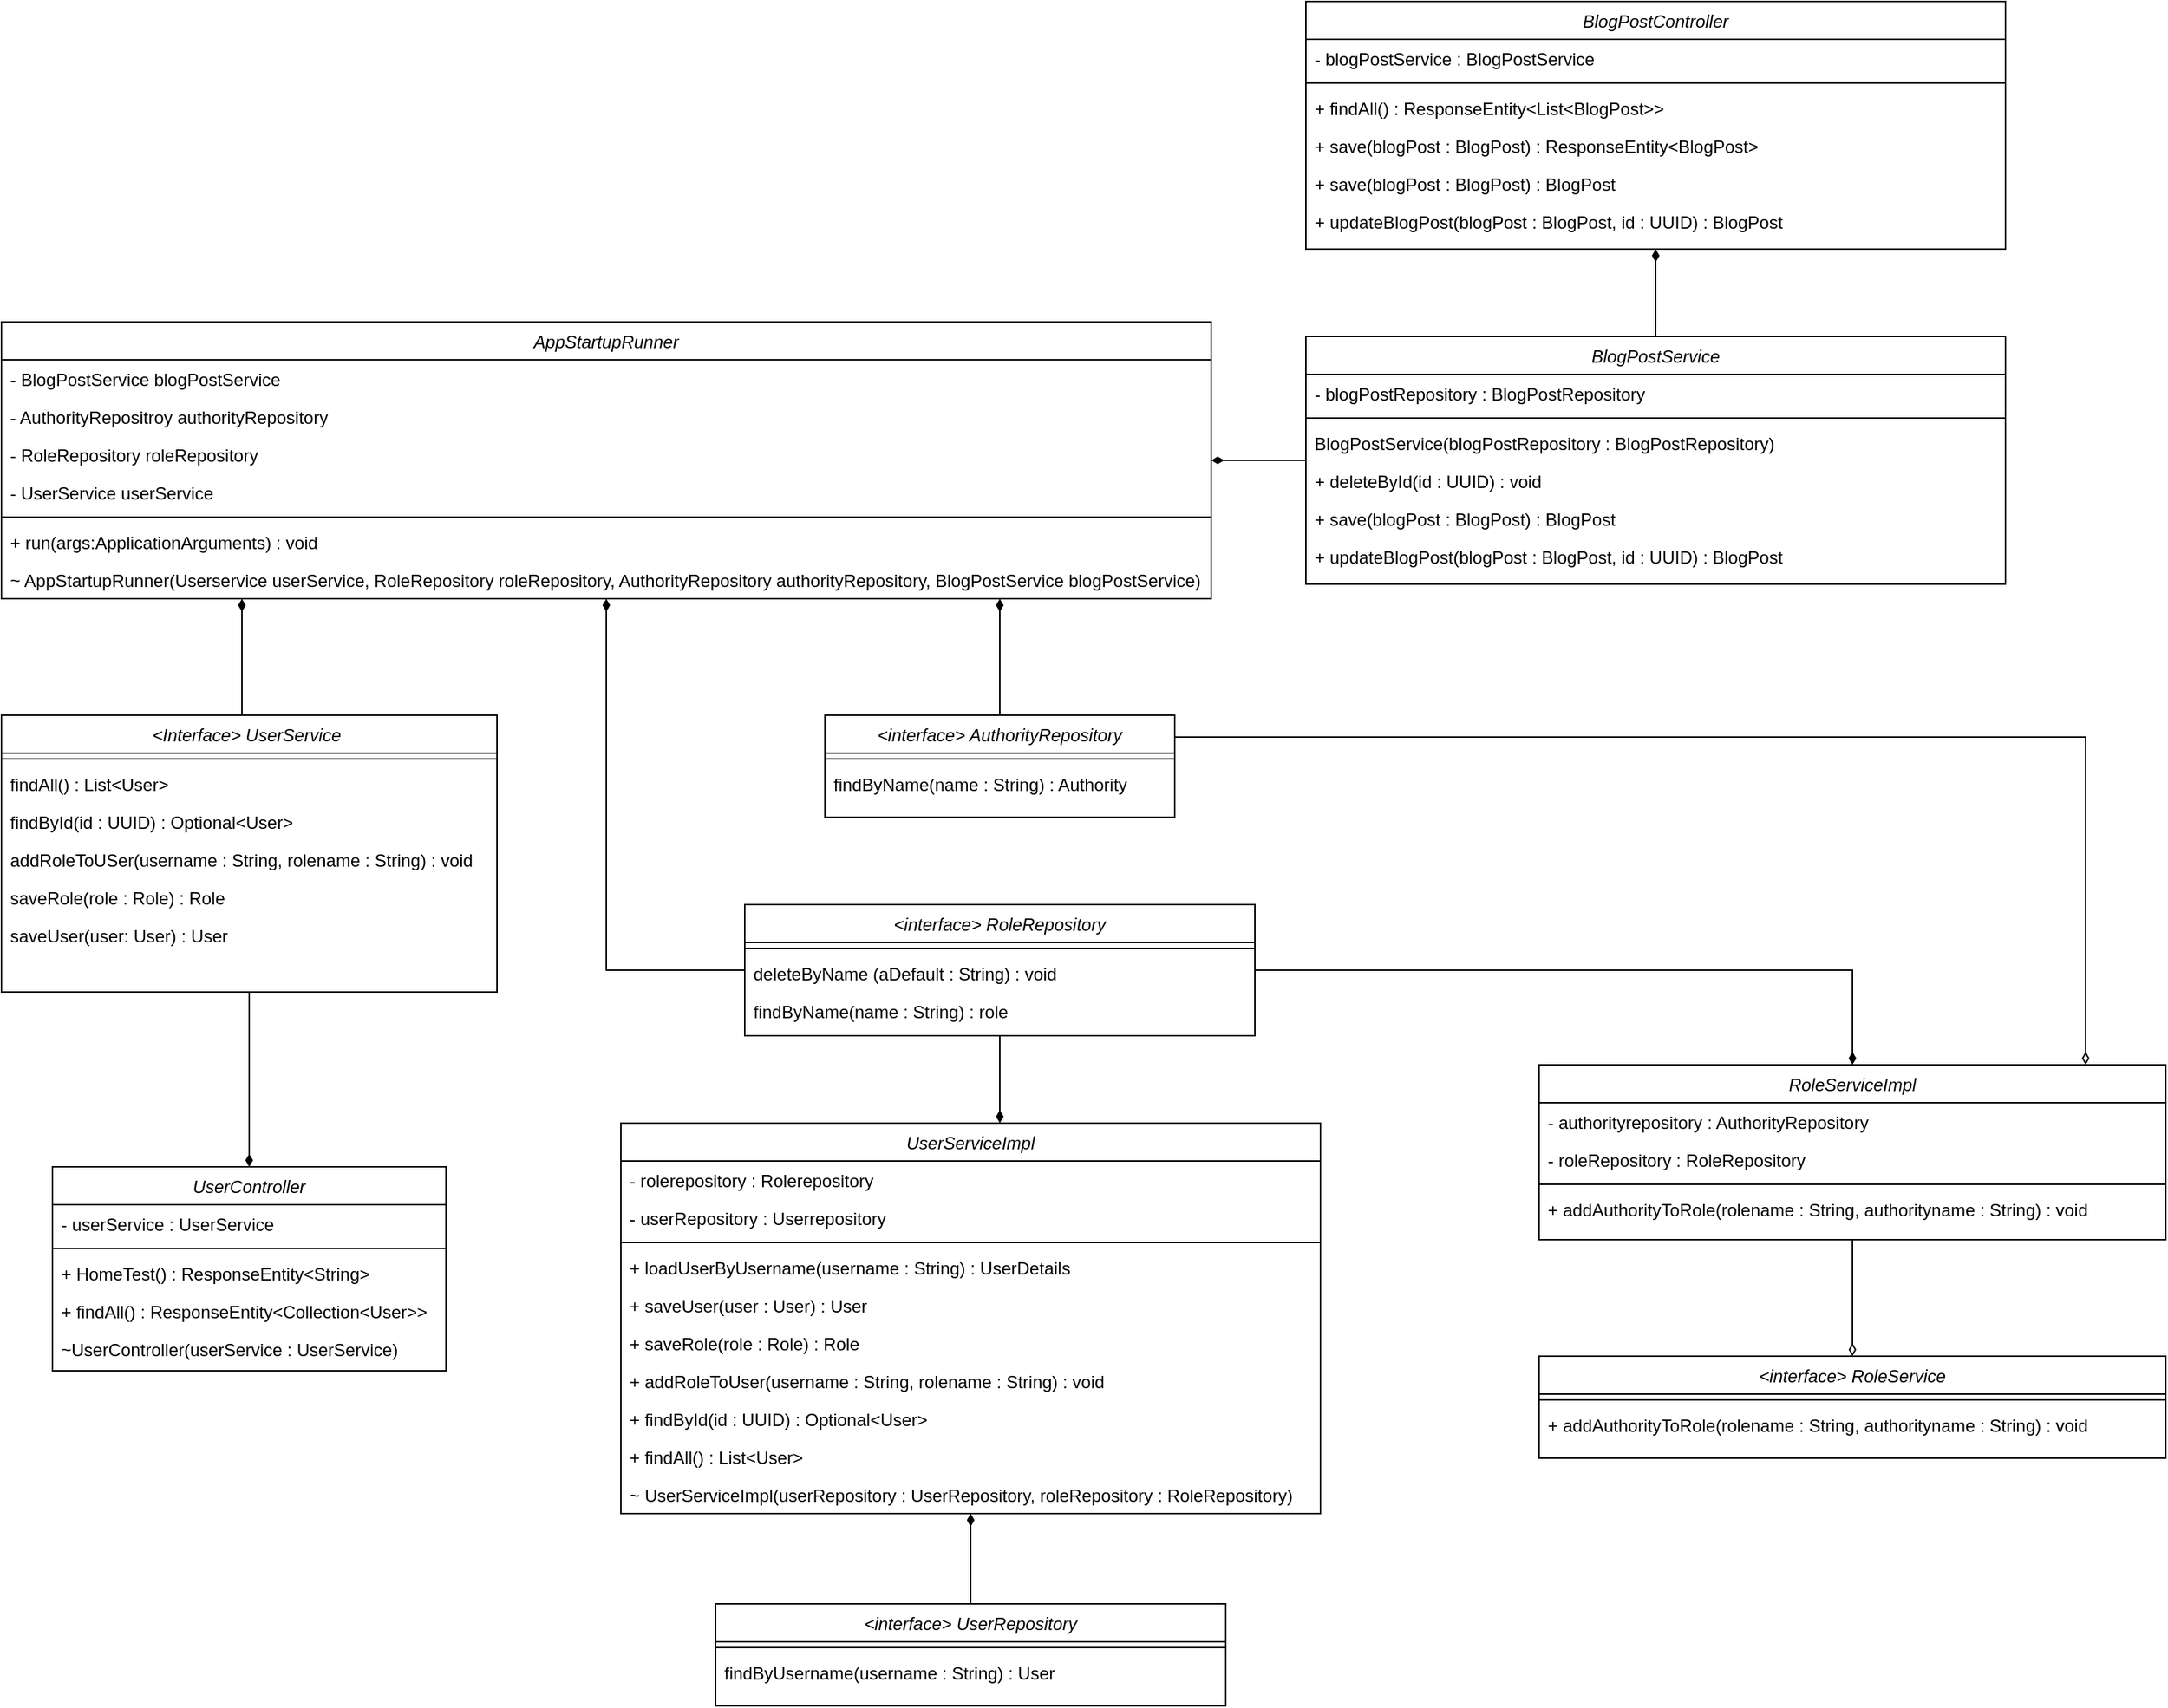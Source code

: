 <mxfile version="15.4.0" type="device"><diagram id="C5RBs43oDa-KdzZeNtuy" name="Page-1"><mxGraphModel dx="3550" dy="2478" grid="1" gridSize="10" guides="1" tooltips="1" connect="1" arrows="1" fold="1" page="1" pageScale="1" pageWidth="827" pageHeight="1169" math="0" shadow="0"><root><mxCell id="WIyWlLk6GJQsqaUBKTNV-0"/><mxCell id="WIyWlLk6GJQsqaUBKTNV-1" parent="WIyWlLk6GJQsqaUBKTNV-0"/><mxCell id="zkfFHV4jXpPFQw0GAbJ--0" value="AppStartupRunner" style="swimlane;fontStyle=2;align=center;verticalAlign=top;childLayout=stackLayout;horizontal=1;startSize=26;horizontalStack=0;resizeParent=1;resizeLast=0;collapsible=1;marginBottom=0;rounded=0;shadow=0;strokeWidth=1;" parent="WIyWlLk6GJQsqaUBKTNV-1" vertex="1"><mxGeometry x="-1185" y="-790" width="830" height="190" as="geometry"><mxRectangle x="230" y="140" width="160" height="26" as="alternateBounds"/></mxGeometry></mxCell><mxCell id="zkfFHV4jXpPFQw0GAbJ--2" value="- BlogPostService blogPostService" style="text;align=left;verticalAlign=top;spacingLeft=4;spacingRight=4;overflow=hidden;rotatable=0;points=[[0,0.5],[1,0.5]];portConstraint=eastwest;rounded=0;shadow=0;html=0;" parent="zkfFHV4jXpPFQw0GAbJ--0" vertex="1"><mxGeometry y="26" width="830" height="26" as="geometry"/></mxCell><mxCell id="zkfFHV4jXpPFQw0GAbJ--3" value="- AuthorityRepositroy authorityRepository" style="text;align=left;verticalAlign=top;spacingLeft=4;spacingRight=4;overflow=hidden;rotatable=0;points=[[0,0.5],[1,0.5]];portConstraint=eastwest;rounded=0;shadow=0;html=0;" parent="zkfFHV4jXpPFQw0GAbJ--0" vertex="1"><mxGeometry y="52" width="830" height="26" as="geometry"/></mxCell><mxCell id="Mh899_qVUDdV4yi8hq8j-1" value="- RoleRepository roleRepository" style="text;align=left;verticalAlign=top;spacingLeft=4;spacingRight=4;overflow=hidden;rotatable=0;points=[[0,0.5],[1,0.5]];portConstraint=eastwest;rounded=0;shadow=0;html=0;" parent="zkfFHV4jXpPFQw0GAbJ--0" vertex="1"><mxGeometry y="78" width="830" height="26" as="geometry"/></mxCell><mxCell id="Mh899_qVUDdV4yi8hq8j-2" value="- UserService userService" style="text;align=left;verticalAlign=top;spacingLeft=4;spacingRight=4;overflow=hidden;rotatable=0;points=[[0,0.5],[1,0.5]];portConstraint=eastwest;rounded=0;shadow=0;html=0;" parent="zkfFHV4jXpPFQw0GAbJ--0" vertex="1"><mxGeometry y="104" width="830" height="26" as="geometry"/></mxCell><mxCell id="zkfFHV4jXpPFQw0GAbJ--4" value="" style="line;html=1;strokeWidth=1;align=left;verticalAlign=middle;spacingTop=-1;spacingLeft=3;spacingRight=3;rotatable=0;labelPosition=right;points=[];portConstraint=eastwest;" parent="zkfFHV4jXpPFQw0GAbJ--0" vertex="1"><mxGeometry y="130" width="830" height="8" as="geometry"/></mxCell><mxCell id="zkfFHV4jXpPFQw0GAbJ--5" value="+ run(args:ApplicationArguments) : void" style="text;align=left;verticalAlign=top;spacingLeft=4;spacingRight=4;overflow=hidden;rotatable=0;points=[[0,0.5],[1,0.5]];portConstraint=eastwest;" parent="zkfFHV4jXpPFQw0GAbJ--0" vertex="1"><mxGeometry y="138" width="830" height="26" as="geometry"/></mxCell><mxCell id="Mh899_qVUDdV4yi8hq8j-3" value="~ AppStartupRunner(Userservice userService, RoleRepository roleRepository, AuthorityRepository authorityRepository, BlogPostService blogPostService)" style="text;align=left;verticalAlign=top;spacingLeft=4;spacingRight=4;overflow=hidden;rotatable=0;points=[[0,0.5],[1,0.5]];portConstraint=eastwest;rounded=0;shadow=0;html=0;" parent="zkfFHV4jXpPFQw0GAbJ--0" vertex="1"><mxGeometry y="164" width="830" height="26" as="geometry"/></mxCell><mxCell id="EVMCU39LDv9OknpidNRf-4" style="edgeStyle=orthogonalEdgeStyle;rounded=0;orthogonalLoop=1;jettySize=auto;html=1;endArrow=diamondThin;endFill=1;sourcePerimeterSpacing=0;jumpSize=6;jumpStyle=none;" edge="1" parent="WIyWlLk6GJQsqaUBKTNV-1" source="Mh899_qVUDdV4yi8hq8j-5" target="zkfFHV4jXpPFQw0GAbJ--0"><mxGeometry relative="1" as="geometry"><Array as="points"><mxPoint x="-1020" y="-550"/><mxPoint x="-1020" y="-550"/></Array></mxGeometry></mxCell><mxCell id="EVMCU39LDv9OknpidNRf-14" style="edgeStyle=orthogonalEdgeStyle;rounded=0;jumpStyle=none;jumpSize=6;orthogonalLoop=1;jettySize=auto;html=1;entryX=0.5;entryY=0;entryDx=0;entryDy=0;endArrow=diamondThin;endFill=1;sourcePerimeterSpacing=0;" edge="1" parent="WIyWlLk6GJQsqaUBKTNV-1" source="Mh899_qVUDdV4yi8hq8j-5" target="EVMCU39LDv9OknpidNRf-5"><mxGeometry relative="1" as="geometry"/></mxCell><mxCell id="Mh899_qVUDdV4yi8hq8j-5" value="&lt;Interface&gt; UserService " style="swimlane;fontStyle=2;align=center;verticalAlign=top;childLayout=stackLayout;horizontal=1;startSize=26;horizontalStack=0;resizeParent=1;resizeLast=0;collapsible=1;marginBottom=0;rounded=0;shadow=0;strokeWidth=1;" parent="WIyWlLk6GJQsqaUBKTNV-1" vertex="1"><mxGeometry x="-1185" y="-520" width="340" height="190" as="geometry"><mxRectangle x="230" y="140" width="160" height="26" as="alternateBounds"/></mxGeometry></mxCell><mxCell id="Mh899_qVUDdV4yi8hq8j-10" value="" style="line;html=1;strokeWidth=1;align=left;verticalAlign=middle;spacingTop=-1;spacingLeft=3;spacingRight=3;rotatable=0;labelPosition=right;points=[];portConstraint=eastwest;" parent="Mh899_qVUDdV4yi8hq8j-5" vertex="1"><mxGeometry y="26" width="340" height="8" as="geometry"/></mxCell><mxCell id="Mh899_qVUDdV4yi8hq8j-11" value="findAll() : List&lt;User&gt; " style="text;align=left;verticalAlign=top;spacingLeft=4;spacingRight=4;overflow=hidden;rotatable=0;points=[[0,0.5],[1,0.5]];portConstraint=eastwest;" parent="Mh899_qVUDdV4yi8hq8j-5" vertex="1"><mxGeometry y="34" width="340" height="26" as="geometry"/></mxCell><mxCell id="Mh899_qVUDdV4yi8hq8j-12" value="findById(id : UUID) : Optional&lt;User&gt; " style="text;align=left;verticalAlign=top;spacingLeft=4;spacingRight=4;overflow=hidden;rotatable=0;points=[[0,0.5],[1,0.5]];portConstraint=eastwest;rounded=0;shadow=0;html=0;" parent="Mh899_qVUDdV4yi8hq8j-5" vertex="1"><mxGeometry y="60" width="340" height="26" as="geometry"/></mxCell><mxCell id="EVMCU39LDv9OknpidNRf-1" value="addRoleToUSer(username : String, rolename : String) : void" style="text;align=left;verticalAlign=top;spacingLeft=4;spacingRight=4;overflow=hidden;rotatable=0;points=[[0,0.5],[1,0.5]];portConstraint=eastwest;rounded=0;shadow=0;html=0;" vertex="1" parent="Mh899_qVUDdV4yi8hq8j-5"><mxGeometry y="86" width="340" height="26" as="geometry"/></mxCell><mxCell id="EVMCU39LDv9OknpidNRf-2" value="saveRole(role : Role) : Role" style="text;align=left;verticalAlign=top;spacingLeft=4;spacingRight=4;overflow=hidden;rotatable=0;points=[[0,0.5],[1,0.5]];portConstraint=eastwest;rounded=0;shadow=0;html=0;" vertex="1" parent="Mh899_qVUDdV4yi8hq8j-5"><mxGeometry y="112" width="340" height="26" as="geometry"/></mxCell><mxCell id="EVMCU39LDv9OknpidNRf-3" value="saveUser(user: User) : User" style="text;align=left;verticalAlign=top;spacingLeft=4;spacingRight=4;overflow=hidden;rotatable=0;points=[[0,0.5],[1,0.5]];portConstraint=eastwest;rounded=0;shadow=0;html=0;" vertex="1" parent="Mh899_qVUDdV4yi8hq8j-5"><mxGeometry y="138" width="340" height="26" as="geometry"/></mxCell><mxCell id="EVMCU39LDv9OknpidNRf-5" value="UserController" style="swimlane;fontStyle=2;align=center;verticalAlign=top;childLayout=stackLayout;horizontal=1;startSize=26;horizontalStack=0;resizeParent=1;resizeLast=0;collapsible=1;marginBottom=0;rounded=0;shadow=0;strokeWidth=1;" vertex="1" parent="WIyWlLk6GJQsqaUBKTNV-1"><mxGeometry x="-1150" y="-210" width="270" height="140" as="geometry"><mxRectangle x="230" y="140" width="160" height="26" as="alternateBounds"/></mxGeometry></mxCell><mxCell id="EVMCU39LDv9OknpidNRf-13" value="- userService : UserService" style="text;align=left;verticalAlign=top;spacingLeft=4;spacingRight=4;overflow=hidden;rotatable=0;points=[[0,0.5],[1,0.5]];portConstraint=eastwest;" vertex="1" parent="EVMCU39LDv9OknpidNRf-5"><mxGeometry y="26" width="270" height="26" as="geometry"/></mxCell><mxCell id="EVMCU39LDv9OknpidNRf-6" value="" style="line;html=1;strokeWidth=1;align=left;verticalAlign=middle;spacingTop=-1;spacingLeft=3;spacingRight=3;rotatable=0;labelPosition=right;points=[];portConstraint=eastwest;" vertex="1" parent="EVMCU39LDv9OknpidNRf-5"><mxGeometry y="52" width="270" height="8" as="geometry"/></mxCell><mxCell id="EVMCU39LDv9OknpidNRf-7" value="+ HomeTest() : ResponseEntity&lt;String&gt;" style="text;align=left;verticalAlign=top;spacingLeft=4;spacingRight=4;overflow=hidden;rotatable=0;points=[[0,0.5],[1,0.5]];portConstraint=eastwest;" vertex="1" parent="EVMCU39LDv9OknpidNRf-5"><mxGeometry y="60" width="270" height="26" as="geometry"/></mxCell><mxCell id="EVMCU39LDv9OknpidNRf-8" value="+ findAll() : ResponseEntity&lt;Collection&lt;User&gt;&gt;" style="text;align=left;verticalAlign=top;spacingLeft=4;spacingRight=4;overflow=hidden;rotatable=0;points=[[0,0.5],[1,0.5]];portConstraint=eastwest;rounded=0;shadow=0;html=0;" vertex="1" parent="EVMCU39LDv9OknpidNRf-5"><mxGeometry y="86" width="270" height="26" as="geometry"/></mxCell><mxCell id="EVMCU39LDv9OknpidNRf-9" value="~UserController(userService : UserService)" style="text;align=left;verticalAlign=top;spacingLeft=4;spacingRight=4;overflow=hidden;rotatable=0;points=[[0,0.5],[1,0.5]];portConstraint=eastwest;rounded=0;shadow=0;html=0;" vertex="1" parent="EVMCU39LDv9OknpidNRf-5"><mxGeometry y="112" width="270" height="26" as="geometry"/></mxCell><mxCell id="EVMCU39LDv9OknpidNRf-152" style="edgeStyle=orthogonalEdgeStyle;rounded=0;jumpStyle=none;jumpSize=6;orthogonalLoop=1;jettySize=auto;html=1;endArrow=diamondThin;endFill=1;sourcePerimeterSpacing=0;" edge="1" parent="WIyWlLk6GJQsqaUBKTNV-1" source="EVMCU39LDv9OknpidNRf-67" target="zkfFHV4jXpPFQw0GAbJ--0"><mxGeometry relative="1" as="geometry"><Array as="points"><mxPoint x="-770" y="-345"/></Array></mxGeometry></mxCell><mxCell id="EVMCU39LDv9OknpidNRf-159" style="edgeStyle=orthogonalEdgeStyle;rounded=0;jumpStyle=none;jumpSize=6;orthogonalLoop=1;jettySize=auto;html=1;endArrow=diamondThin;endFill=1;sourcePerimeterSpacing=0;" edge="1" parent="WIyWlLk6GJQsqaUBKTNV-1" source="EVMCU39LDv9OknpidNRf-67" target="EVMCU39LDv9OknpidNRf-81"><mxGeometry relative="1" as="geometry"><Array as="points"><mxPoint x="-510" y="-230"/><mxPoint x="-510" y="-230"/></Array></mxGeometry></mxCell><mxCell id="EVMCU39LDv9OknpidNRf-160" style="edgeStyle=orthogonalEdgeStyle;rounded=0;jumpStyle=none;jumpSize=6;orthogonalLoop=1;jettySize=auto;html=1;endArrow=diamondThin;endFill=1;sourcePerimeterSpacing=0;" edge="1" parent="WIyWlLk6GJQsqaUBKTNV-1" source="EVMCU39LDv9OknpidNRf-67" target="EVMCU39LDv9OknpidNRf-95"><mxGeometry relative="1" as="geometry"/></mxCell><mxCell id="EVMCU39LDv9OknpidNRf-67" value="&lt;interface&gt; RoleRepository" style="swimlane;fontStyle=2;align=center;verticalAlign=top;childLayout=stackLayout;horizontal=1;startSize=26;horizontalStack=0;resizeParent=1;resizeLast=0;collapsible=1;marginBottom=0;rounded=0;shadow=0;strokeWidth=1;" vertex="1" parent="WIyWlLk6GJQsqaUBKTNV-1"><mxGeometry x="-675" y="-390" width="350" height="90" as="geometry"><mxRectangle x="230" y="140" width="160" height="26" as="alternateBounds"/></mxGeometry></mxCell><mxCell id="EVMCU39LDv9OknpidNRf-69" value="" style="line;html=1;strokeWidth=1;align=left;verticalAlign=middle;spacingTop=-1;spacingLeft=3;spacingRight=3;rotatable=0;labelPosition=right;points=[];portConstraint=eastwest;" vertex="1" parent="EVMCU39LDv9OknpidNRf-67"><mxGeometry y="26" width="350" height="8" as="geometry"/></mxCell><mxCell id="EVMCU39LDv9OknpidNRf-72" value="deleteByName (aDefault : String) : void" style="text;align=left;verticalAlign=top;spacingLeft=4;spacingRight=4;overflow=hidden;rotatable=0;points=[[0,0.5],[1,0.5]];portConstraint=eastwest;" vertex="1" parent="EVMCU39LDv9OknpidNRf-67"><mxGeometry y="34" width="350" height="26" as="geometry"/></mxCell><mxCell id="EVMCU39LDv9OknpidNRf-70" value="findByName(name : String) : role" style="text;align=left;verticalAlign=top;spacingLeft=4;spacingRight=4;overflow=hidden;rotatable=0;points=[[0,0.5],[1,0.5]];portConstraint=eastwest;" vertex="1" parent="EVMCU39LDv9OknpidNRf-67"><mxGeometry y="60" width="350" height="26" as="geometry"/></mxCell><mxCell id="EVMCU39LDv9OknpidNRf-153" style="edgeStyle=orthogonalEdgeStyle;rounded=0;jumpStyle=none;jumpSize=6;orthogonalLoop=1;jettySize=auto;html=1;endArrow=diamondThin;endFill=1;sourcePerimeterSpacing=0;" edge="1" parent="WIyWlLk6GJQsqaUBKTNV-1" source="EVMCU39LDv9OknpidNRf-73" target="EVMCU39LDv9OknpidNRf-81"><mxGeometry relative="1" as="geometry"/></mxCell><mxCell id="EVMCU39LDv9OknpidNRf-73" value="&lt;interface&gt; UserRepository" style="swimlane;fontStyle=2;align=center;verticalAlign=top;childLayout=stackLayout;horizontal=1;startSize=26;horizontalStack=0;resizeParent=1;resizeLast=0;collapsible=1;marginBottom=0;rounded=0;shadow=0;strokeWidth=1;" vertex="1" parent="WIyWlLk6GJQsqaUBKTNV-1"><mxGeometry x="-695" y="90" width="350" height="70" as="geometry"><mxRectangle x="230" y="140" width="160" height="26" as="alternateBounds"/></mxGeometry></mxCell><mxCell id="EVMCU39LDv9OknpidNRf-74" value="" style="line;html=1;strokeWidth=1;align=left;verticalAlign=middle;spacingTop=-1;spacingLeft=3;spacingRight=3;rotatable=0;labelPosition=right;points=[];portConstraint=eastwest;" vertex="1" parent="EVMCU39LDv9OknpidNRf-73"><mxGeometry y="26" width="350" height="8" as="geometry"/></mxCell><mxCell id="EVMCU39LDv9OknpidNRf-75" value="findByUsername(username : String) : User" style="text;align=left;verticalAlign=top;spacingLeft=4;spacingRight=4;overflow=hidden;rotatable=0;points=[[0,0.5],[1,0.5]];portConstraint=eastwest;" vertex="1" parent="EVMCU39LDv9OknpidNRf-73"><mxGeometry y="34" width="350" height="26" as="geometry"/></mxCell><mxCell id="EVMCU39LDv9OknpidNRf-81" value="UserServiceImpl" style="swimlane;fontStyle=2;align=center;verticalAlign=top;childLayout=stackLayout;horizontal=1;startSize=26;horizontalStack=0;resizeParent=1;resizeLast=0;collapsible=1;marginBottom=0;rounded=0;shadow=0;strokeWidth=1;" vertex="1" parent="WIyWlLk6GJQsqaUBKTNV-1"><mxGeometry x="-760" y="-240" width="480" height="268" as="geometry"><mxRectangle x="230" y="140" width="160" height="26" as="alternateBounds"/></mxGeometry></mxCell><mxCell id="EVMCU39LDv9OknpidNRf-82" value="- rolerepository : Rolerepository" style="text;align=left;verticalAlign=top;spacingLeft=4;spacingRight=4;overflow=hidden;rotatable=0;points=[[0,0.5],[1,0.5]];portConstraint=eastwest;rounded=0;shadow=0;html=0;" vertex="1" parent="EVMCU39LDv9OknpidNRf-81"><mxGeometry y="26" width="480" height="26" as="geometry"/></mxCell><mxCell id="EVMCU39LDv9OknpidNRf-83" value="- userRepository : Userrepository" style="text;align=left;verticalAlign=top;spacingLeft=4;spacingRight=4;overflow=hidden;rotatable=0;points=[[0,0.5],[1,0.5]];portConstraint=eastwest;rounded=0;shadow=0;html=0;" vertex="1" parent="EVMCU39LDv9OknpidNRf-81"><mxGeometry y="52" width="480" height="26" as="geometry"/></mxCell><mxCell id="EVMCU39LDv9OknpidNRf-86" value="" style="line;html=1;strokeWidth=1;align=left;verticalAlign=middle;spacingTop=-1;spacingLeft=3;spacingRight=3;rotatable=0;labelPosition=right;points=[];portConstraint=eastwest;" vertex="1" parent="EVMCU39LDv9OknpidNRf-81"><mxGeometry y="78" width="480" height="8" as="geometry"/></mxCell><mxCell id="EVMCU39LDv9OknpidNRf-87" value="+ loadUserByUsername(username : String) : UserDetails" style="text;align=left;verticalAlign=top;spacingLeft=4;spacingRight=4;overflow=hidden;rotatable=0;points=[[0,0.5],[1,0.5]];portConstraint=eastwest;" vertex="1" parent="EVMCU39LDv9OknpidNRf-81"><mxGeometry y="86" width="480" height="26" as="geometry"/></mxCell><mxCell id="EVMCU39LDv9OknpidNRf-89" value="+ saveUser(user : User) : User" style="text;align=left;verticalAlign=top;spacingLeft=4;spacingRight=4;overflow=hidden;rotatable=0;points=[[0,0.5],[1,0.5]];portConstraint=eastwest;" vertex="1" parent="EVMCU39LDv9OknpidNRf-81"><mxGeometry y="112" width="480" height="26" as="geometry"/></mxCell><mxCell id="EVMCU39LDv9OknpidNRf-90" value="+ saveRole(role : Role) : Role" style="text;align=left;verticalAlign=top;spacingLeft=4;spacingRight=4;overflow=hidden;rotatable=0;points=[[0,0.5],[1,0.5]];portConstraint=eastwest;" vertex="1" parent="EVMCU39LDv9OknpidNRf-81"><mxGeometry y="138" width="480" height="26" as="geometry"/></mxCell><mxCell id="EVMCU39LDv9OknpidNRf-91" value="+ addRoleToUser(username : String, rolename : String) : void" style="text;align=left;verticalAlign=top;spacingLeft=4;spacingRight=4;overflow=hidden;rotatable=0;points=[[0,0.5],[1,0.5]];portConstraint=eastwest;" vertex="1" parent="EVMCU39LDv9OknpidNRf-81"><mxGeometry y="164" width="480" height="26" as="geometry"/></mxCell><mxCell id="EVMCU39LDv9OknpidNRf-92" value="+ findById(id : UUID) : Optional&lt;User&gt;" style="text;align=left;verticalAlign=top;spacingLeft=4;spacingRight=4;overflow=hidden;rotatable=0;points=[[0,0.5],[1,0.5]];portConstraint=eastwest;" vertex="1" parent="EVMCU39LDv9OknpidNRf-81"><mxGeometry y="190" width="480" height="26" as="geometry"/></mxCell><mxCell id="EVMCU39LDv9OknpidNRf-93" value="+ findAll() : List&lt;User&gt;" style="text;align=left;verticalAlign=top;spacingLeft=4;spacingRight=4;overflow=hidden;rotatable=0;points=[[0,0.5],[1,0.5]];portConstraint=eastwest;" vertex="1" parent="EVMCU39LDv9OknpidNRf-81"><mxGeometry y="216" width="480" height="26" as="geometry"/></mxCell><mxCell id="EVMCU39LDv9OknpidNRf-94" value="~ UserServiceImpl(userRepository : UserRepository, roleRepository : RoleRepository)" style="text;align=left;verticalAlign=top;spacingLeft=4;spacingRight=4;overflow=hidden;rotatable=0;points=[[0,0.5],[1,0.5]];portConstraint=eastwest;" vertex="1" parent="EVMCU39LDv9OknpidNRf-81"><mxGeometry y="242" width="480" height="26" as="geometry"/></mxCell><mxCell id="EVMCU39LDv9OknpidNRf-169" style="edgeStyle=orthogonalEdgeStyle;rounded=0;jumpStyle=none;jumpSize=6;orthogonalLoop=1;jettySize=auto;html=1;entryX=0.5;entryY=0;entryDx=0;entryDy=0;endArrow=diamondThin;endFill=0;sourcePerimeterSpacing=0;" edge="1" parent="WIyWlLk6GJQsqaUBKTNV-1" source="EVMCU39LDv9OknpidNRf-95" target="EVMCU39LDv9OknpidNRf-106"><mxGeometry relative="1" as="geometry"/></mxCell><mxCell id="EVMCU39LDv9OknpidNRf-95" value="RoleServiceImpl" style="swimlane;fontStyle=2;align=center;verticalAlign=top;childLayout=stackLayout;horizontal=1;startSize=26;horizontalStack=0;resizeParent=1;resizeLast=0;collapsible=1;marginBottom=0;rounded=0;shadow=0;strokeWidth=1;" vertex="1" parent="WIyWlLk6GJQsqaUBKTNV-1"><mxGeometry x="-130" y="-280" width="430" height="120" as="geometry"><mxRectangle x="230" y="140" width="160" height="26" as="alternateBounds"/></mxGeometry></mxCell><mxCell id="EVMCU39LDv9OknpidNRf-96" value="- authorityrepository : AuthorityRepository" style="text;align=left;verticalAlign=top;spacingLeft=4;spacingRight=4;overflow=hidden;rotatable=0;points=[[0,0.5],[1,0.5]];portConstraint=eastwest;rounded=0;shadow=0;html=0;" vertex="1" parent="EVMCU39LDv9OknpidNRf-95"><mxGeometry y="26" width="430" height="26" as="geometry"/></mxCell><mxCell id="EVMCU39LDv9OknpidNRf-97" value="- roleRepository : RoleRepository" style="text;align=left;verticalAlign=top;spacingLeft=4;spacingRight=4;overflow=hidden;rotatable=0;points=[[0,0.5],[1,0.5]];portConstraint=eastwest;rounded=0;shadow=0;html=0;" vertex="1" parent="EVMCU39LDv9OknpidNRf-95"><mxGeometry y="52" width="430" height="26" as="geometry"/></mxCell><mxCell id="EVMCU39LDv9OknpidNRf-98" value="" style="line;html=1;strokeWidth=1;align=left;verticalAlign=middle;spacingTop=-1;spacingLeft=3;spacingRight=3;rotatable=0;labelPosition=right;points=[];portConstraint=eastwest;" vertex="1" parent="EVMCU39LDv9OknpidNRf-95"><mxGeometry y="78" width="430" height="8" as="geometry"/></mxCell><mxCell id="EVMCU39LDv9OknpidNRf-99" value="+ addAuthorityToRole(rolename : String, authorityname : String) : void" style="text;align=left;verticalAlign=top;spacingLeft=4;spacingRight=4;overflow=hidden;rotatable=0;points=[[0,0.5],[1,0.5]];portConstraint=eastwest;" vertex="1" parent="EVMCU39LDv9OknpidNRf-95"><mxGeometry y="86" width="430" height="26" as="geometry"/></mxCell><mxCell id="EVMCU39LDv9OknpidNRf-106" value="&lt;interface&gt; RoleService" style="swimlane;fontStyle=2;align=center;verticalAlign=top;childLayout=stackLayout;horizontal=1;startSize=26;horizontalStack=0;resizeParent=1;resizeLast=0;collapsible=1;marginBottom=0;rounded=0;shadow=0;strokeWidth=1;" vertex="1" parent="WIyWlLk6GJQsqaUBKTNV-1"><mxGeometry x="-130" y="-80" width="430" height="70" as="geometry"><mxRectangle x="230" y="140" width="160" height="26" as="alternateBounds"/></mxGeometry></mxCell><mxCell id="EVMCU39LDv9OknpidNRf-109" value="" style="line;html=1;strokeWidth=1;align=left;verticalAlign=middle;spacingTop=-1;spacingLeft=3;spacingRight=3;rotatable=0;labelPosition=right;points=[];portConstraint=eastwest;" vertex="1" parent="EVMCU39LDv9OknpidNRf-106"><mxGeometry y="26" width="430" height="8" as="geometry"/></mxCell><mxCell id="EVMCU39LDv9OknpidNRf-110" value="+ addAuthorityToRole(rolename : String, authorityname : String) : void" style="text;align=left;verticalAlign=top;spacingLeft=4;spacingRight=4;overflow=hidden;rotatable=0;points=[[0,0.5],[1,0.5]];portConstraint=eastwest;" vertex="1" parent="EVMCU39LDv9OknpidNRf-106"><mxGeometry y="34" width="430" height="26" as="geometry"/></mxCell><mxCell id="EVMCU39LDv9OknpidNRf-151" style="edgeStyle=orthogonalEdgeStyle;rounded=0;jumpStyle=none;jumpSize=6;orthogonalLoop=1;jettySize=auto;html=1;endArrow=diamondThin;endFill=1;sourcePerimeterSpacing=0;" edge="1" parent="WIyWlLk6GJQsqaUBKTNV-1" source="EVMCU39LDv9OknpidNRf-125" target="zkfFHV4jXpPFQw0GAbJ--0"><mxGeometry relative="1" as="geometry"><Array as="points"><mxPoint x="-500" y="-580"/><mxPoint x="-500" y="-580"/></Array></mxGeometry></mxCell><mxCell id="EVMCU39LDv9OknpidNRf-170" style="edgeStyle=orthogonalEdgeStyle;rounded=0;jumpStyle=none;jumpSize=6;orthogonalLoop=1;jettySize=auto;html=1;endArrow=diamondThin;endFill=0;sourcePerimeterSpacing=0;" edge="1" parent="WIyWlLk6GJQsqaUBKTNV-1" source="EVMCU39LDv9OknpidNRf-125" target="EVMCU39LDv9OknpidNRf-95"><mxGeometry relative="1" as="geometry"><Array as="points"><mxPoint x="245" y="-505"/></Array></mxGeometry></mxCell><mxCell id="EVMCU39LDv9OknpidNRf-125" value="&lt;interface&gt; AuthorityRepository" style="swimlane;fontStyle=2;align=center;verticalAlign=top;childLayout=stackLayout;horizontal=1;startSize=26;horizontalStack=0;resizeParent=1;resizeLast=0;collapsible=1;marginBottom=0;rounded=0;shadow=0;strokeWidth=1;" vertex="1" parent="WIyWlLk6GJQsqaUBKTNV-1"><mxGeometry x="-620" y="-520" width="240" height="70" as="geometry"><mxRectangle x="230" y="140" width="160" height="26" as="alternateBounds"/></mxGeometry></mxCell><mxCell id="EVMCU39LDv9OknpidNRf-129" value="" style="line;html=1;strokeWidth=1;align=left;verticalAlign=middle;spacingTop=-1;spacingLeft=3;spacingRight=3;rotatable=0;labelPosition=right;points=[];portConstraint=eastwest;" vertex="1" parent="EVMCU39LDv9OknpidNRf-125"><mxGeometry y="26" width="240" height="8" as="geometry"/></mxCell><mxCell id="EVMCU39LDv9OknpidNRf-130" value="findByName(name : String) : Authority" style="text;align=left;verticalAlign=top;spacingLeft=4;spacingRight=4;overflow=hidden;rotatable=0;points=[[0,0.5],[1,0.5]];portConstraint=eastwest;" vertex="1" parent="EVMCU39LDv9OknpidNRf-125"><mxGeometry y="34" width="240" height="26" as="geometry"/></mxCell><mxCell id="EVMCU39LDv9OknpidNRf-150" style="edgeStyle=orthogonalEdgeStyle;rounded=0;jumpStyle=none;jumpSize=6;orthogonalLoop=1;jettySize=auto;html=1;endArrow=diamondThin;endFill=1;sourcePerimeterSpacing=0;" edge="1" parent="WIyWlLk6GJQsqaUBKTNV-1" source="EVMCU39LDv9OknpidNRf-139" target="zkfFHV4jXpPFQw0GAbJ--0"><mxGeometry relative="1" as="geometry"/></mxCell><mxCell id="EVMCU39LDv9OknpidNRf-168" style="edgeStyle=orthogonalEdgeStyle;rounded=0;jumpStyle=none;jumpSize=6;orthogonalLoop=1;jettySize=auto;html=1;endArrow=diamondThin;endFill=1;sourcePerimeterSpacing=0;" edge="1" parent="WIyWlLk6GJQsqaUBKTNV-1" source="EVMCU39LDv9OknpidNRf-139" target="EVMCU39LDv9OknpidNRf-161"><mxGeometry relative="1" as="geometry"/></mxCell><mxCell id="EVMCU39LDv9OknpidNRf-139" value="BlogPostService" style="swimlane;fontStyle=2;align=center;verticalAlign=top;childLayout=stackLayout;horizontal=1;startSize=26;horizontalStack=0;resizeParent=1;resizeLast=0;collapsible=1;marginBottom=0;rounded=0;shadow=0;strokeWidth=1;" vertex="1" parent="WIyWlLk6GJQsqaUBKTNV-1"><mxGeometry x="-290" y="-780" width="480" height="170" as="geometry"><mxRectangle x="230" y="140" width="160" height="26" as="alternateBounds"/></mxGeometry></mxCell><mxCell id="EVMCU39LDv9OknpidNRf-140" value="- blogPostRepository : BlogPostRepository" style="text;align=left;verticalAlign=top;spacingLeft=4;spacingRight=4;overflow=hidden;rotatable=0;points=[[0,0.5],[1,0.5]];portConstraint=eastwest;rounded=0;shadow=0;html=0;" vertex="1" parent="EVMCU39LDv9OknpidNRf-139"><mxGeometry y="26" width="480" height="26" as="geometry"/></mxCell><mxCell id="EVMCU39LDv9OknpidNRf-142" value="" style="line;html=1;strokeWidth=1;align=left;verticalAlign=middle;spacingTop=-1;spacingLeft=3;spacingRight=3;rotatable=0;labelPosition=right;points=[];portConstraint=eastwest;" vertex="1" parent="EVMCU39LDv9OknpidNRf-139"><mxGeometry y="52" width="480" height="8" as="geometry"/></mxCell><mxCell id="EVMCU39LDv9OknpidNRf-143" value="BlogPostService(blogPostRepository : BlogPostRepository)" style="text;align=left;verticalAlign=top;spacingLeft=4;spacingRight=4;overflow=hidden;rotatable=0;points=[[0,0.5],[1,0.5]];portConstraint=eastwest;" vertex="1" parent="EVMCU39LDv9OknpidNRf-139"><mxGeometry y="60" width="480" height="26" as="geometry"/></mxCell><mxCell id="EVMCU39LDv9OknpidNRf-144" value="+ deleteById(id : UUID) : void" style="text;align=left;verticalAlign=top;spacingLeft=4;spacingRight=4;overflow=hidden;rotatable=0;points=[[0,0.5],[1,0.5]];portConstraint=eastwest;" vertex="1" parent="EVMCU39LDv9OknpidNRf-139"><mxGeometry y="86" width="480" height="26" as="geometry"/></mxCell><mxCell id="EVMCU39LDv9OknpidNRf-145" value="+ save(blogPost : BlogPost) : BlogPost" style="text;align=left;verticalAlign=top;spacingLeft=4;spacingRight=4;overflow=hidden;rotatable=0;points=[[0,0.5],[1,0.5]];portConstraint=eastwest;" vertex="1" parent="EVMCU39LDv9OknpidNRf-139"><mxGeometry y="112" width="480" height="26" as="geometry"/></mxCell><mxCell id="EVMCU39LDv9OknpidNRf-146" value="+ updateBlogPost(blogPost : BlogPost, id : UUID) : BlogPost" style="text;align=left;verticalAlign=top;spacingLeft=4;spacingRight=4;overflow=hidden;rotatable=0;points=[[0,0.5],[1,0.5]];portConstraint=eastwest;" vertex="1" parent="EVMCU39LDv9OknpidNRf-139"><mxGeometry y="138" width="480" height="26" as="geometry"/></mxCell><mxCell id="EVMCU39LDv9OknpidNRf-161" value="BlogPostController" style="swimlane;fontStyle=2;align=center;verticalAlign=top;childLayout=stackLayout;horizontal=1;startSize=26;horizontalStack=0;resizeParent=1;resizeLast=0;collapsible=1;marginBottom=0;rounded=0;shadow=0;strokeWidth=1;" vertex="1" parent="WIyWlLk6GJQsqaUBKTNV-1"><mxGeometry x="-290" y="-1010" width="480" height="170" as="geometry"><mxRectangle x="230" y="140" width="160" height="26" as="alternateBounds"/></mxGeometry></mxCell><mxCell id="EVMCU39LDv9OknpidNRf-162" value="- blogPostService : BlogPostService" style="text;align=left;verticalAlign=top;spacingLeft=4;spacingRight=4;overflow=hidden;rotatable=0;points=[[0,0.5],[1,0.5]];portConstraint=eastwest;rounded=0;shadow=0;html=0;" vertex="1" parent="EVMCU39LDv9OknpidNRf-161"><mxGeometry y="26" width="480" height="26" as="geometry"/></mxCell><mxCell id="EVMCU39LDv9OknpidNRf-163" value="" style="line;html=1;strokeWidth=1;align=left;verticalAlign=middle;spacingTop=-1;spacingLeft=3;spacingRight=3;rotatable=0;labelPosition=right;points=[];portConstraint=eastwest;" vertex="1" parent="EVMCU39LDv9OknpidNRf-161"><mxGeometry y="52" width="480" height="8" as="geometry"/></mxCell><mxCell id="EVMCU39LDv9OknpidNRf-164" value="+ findAll() : ResponseEntity&lt;List&lt;BlogPost&gt;&gt;" style="text;align=left;verticalAlign=top;spacingLeft=4;spacingRight=4;overflow=hidden;rotatable=0;points=[[0,0.5],[1,0.5]];portConstraint=eastwest;" vertex="1" parent="EVMCU39LDv9OknpidNRf-161"><mxGeometry y="60" width="480" height="26" as="geometry"/></mxCell><mxCell id="EVMCU39LDv9OknpidNRf-165" value="+ save(blogPost : BlogPost) : ResponseEntity&lt;BlogPost&gt;" style="text;align=left;verticalAlign=top;spacingLeft=4;spacingRight=4;overflow=hidden;rotatable=0;points=[[0,0.5],[1,0.5]];portConstraint=eastwest;" vertex="1" parent="EVMCU39LDv9OknpidNRf-161"><mxGeometry y="86" width="480" height="26" as="geometry"/></mxCell><mxCell id="EVMCU39LDv9OknpidNRf-166" value="+ save(blogPost : BlogPost) : BlogPost" style="text;align=left;verticalAlign=top;spacingLeft=4;spacingRight=4;overflow=hidden;rotatable=0;points=[[0,0.5],[1,0.5]];portConstraint=eastwest;" vertex="1" parent="EVMCU39LDv9OknpidNRf-161"><mxGeometry y="112" width="480" height="26" as="geometry"/></mxCell><mxCell id="EVMCU39LDv9OknpidNRf-167" value="+ updateBlogPost(blogPost : BlogPost, id : UUID) : BlogPost" style="text;align=left;verticalAlign=top;spacingLeft=4;spacingRight=4;overflow=hidden;rotatable=0;points=[[0,0.5],[1,0.5]];portConstraint=eastwest;" vertex="1" parent="EVMCU39LDv9OknpidNRf-161"><mxGeometry y="138" width="480" height="26" as="geometry"/></mxCell></root></mxGraphModel></diagram></mxfile>